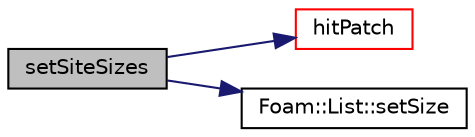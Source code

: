 digraph "setSiteSizes"
{
  bgcolor="transparent";
  edge [fontname="Helvetica",fontsize="10",labelfontname="Helvetica",labelfontsize="10"];
  node [fontname="Helvetica",fontsize="10",shape=record];
  rankdir="LR";
  Node250 [label="setSiteSizes",height=0.2,width=0.4,color="black", fillcolor="grey75", style="filled", fontcolor="black"];
  Node250 -> Node251 [color="midnightblue",fontsize="10",style="solid",fontname="Helvetica"];
  Node251 [label="hitPatch",height=0.2,width=0.4,color="red",URL="$a25521.html#a46fa00d1feab752306bfeda926cc7290",tooltip="Overridable function to handle the particle hitting a patch. "];
  Node250 -> Node307 [color="midnightblue",fontsize="10",style="solid",fontname="Helvetica"];
  Node307 [label="Foam::List::setSize",height=0.2,width=0.4,color="black",URL="$a26833.html#aedb985ffeaf1bdbfeccc2a8730405703",tooltip="Reset size of List. "];
}
